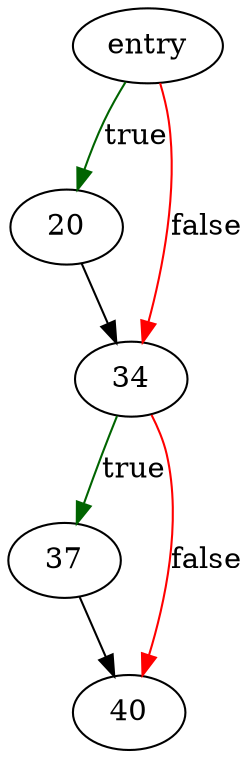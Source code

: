digraph "vdbePmaReaderInit" {
	// Node definitions.
	5 [label=entry];
	20;
	34;
	37;
	40;

	// Edge definitions.
	5 -> 20 [
		color=darkgreen
		label=true
	];
	5 -> 34 [
		color=red
		label=false
	];
	20 -> 34;
	34 -> 37 [
		color=darkgreen
		label=true
	];
	34 -> 40 [
		color=red
		label=false
	];
	37 -> 40;
}